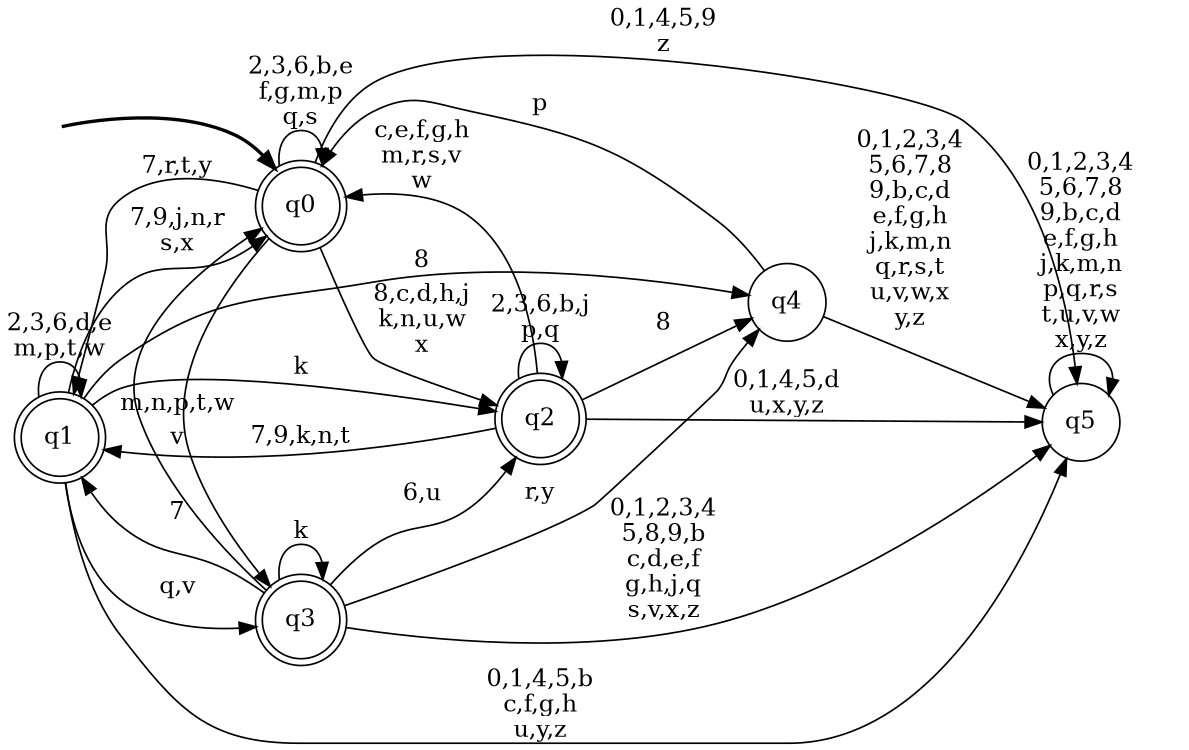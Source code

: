 digraph BlueStar {
__start0 [style = invis, shape = none, label = "", width = 0, height = 0];

rankdir=LR;
size="8,5";

s0 [style="rounded,filled", color="black", fillcolor="white" shape="doublecircle", label="q0"];
s1 [style="rounded,filled", color="black", fillcolor="white" shape="doublecircle", label="q1"];
s2 [style="rounded,filled", color="black", fillcolor="white" shape="doublecircle", label="q2"];
s3 [style="rounded,filled", color="black", fillcolor="white" shape="doublecircle", label="q3"];
s4 [style="filled", color="black", fillcolor="white" shape="circle", label="q4"];
s5 [style="filled", color="black", fillcolor="white" shape="circle", label="q5"];
subgraph cluster_main { 
	graph [pad=".75", ranksep="0.15", nodesep="0.15"];
	 style=invis; 
	__start0 -> s0 [penwidth=2];
}
s0 -> s0 [label="2,3,6,b,e\nf,g,m,p\nq,s"];
s0 -> s1 [label="7,r,t,y"];
s0 -> s2 [label="8,c,d,h,j\nk,n,u,w\nx"];
s0 -> s3 [label="v"];
s0 -> s5 [label="0,1,4,5,9\nz"];
s1 -> s0 [label="7,9,j,n,r\ns,x"];
s1 -> s1 [label="2,3,6,d,e\nm,p,t,w"];
s1 -> s2 [label="k"];
s1 -> s3 [label="q,v"];
s1 -> s4 [label="8"];
s1 -> s5 [label="0,1,4,5,b\nc,f,g,h\nu,y,z"];
s2 -> s0 [label="c,e,f,g,h\nm,r,s,v\nw"];
s2 -> s1 [label="7,9,k,n,t"];
s2 -> s2 [label="2,3,6,b,j\np,q"];
s2 -> s4 [label="8"];
s2 -> s5 [label="0,1,4,5,d\nu,x,y,z"];
s3 -> s0 [label="m,n,p,t,w"];
s3 -> s1 [label="7"];
s3 -> s2 [label="6,u"];
s3 -> s3 [label="k"];
s3 -> s4 [label="r,y"];
s3 -> s5 [label="0,1,2,3,4\n5,8,9,b\nc,d,e,f\ng,h,j,q\ns,v,x,z"];
s4 -> s0 [label="p"];
s4 -> s5 [label="0,1,2,3,4\n5,6,7,8\n9,b,c,d\ne,f,g,h\nj,k,m,n\nq,r,s,t\nu,v,w,x\ny,z"];
s5 -> s5 [label="0,1,2,3,4\n5,6,7,8\n9,b,c,d\ne,f,g,h\nj,k,m,n\np,q,r,s\nt,u,v,w\nx,y,z"];

}